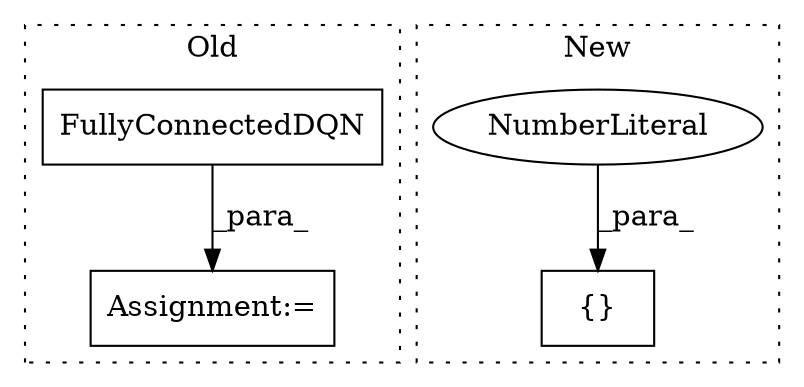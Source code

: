 digraph G {
subgraph cluster0 {
1 [label="FullyConnectedDQN" a="32" s="2981,3019" l="18,1" shape="box"];
4 [label="Assignment:=" a="7" s="2980" l="1" shape="box"];
label = "Old";
style="dotted";
}
subgraph cluster1 {
2 [label="{}" a="4" s="3589,3612" l="1,1" shape="box"];
3 [label="NumberLiteral" a="34" s="3600" l="1" shape="ellipse"];
label = "New";
style="dotted";
}
1 -> 4 [label="_para_"];
3 -> 2 [label="_para_"];
}